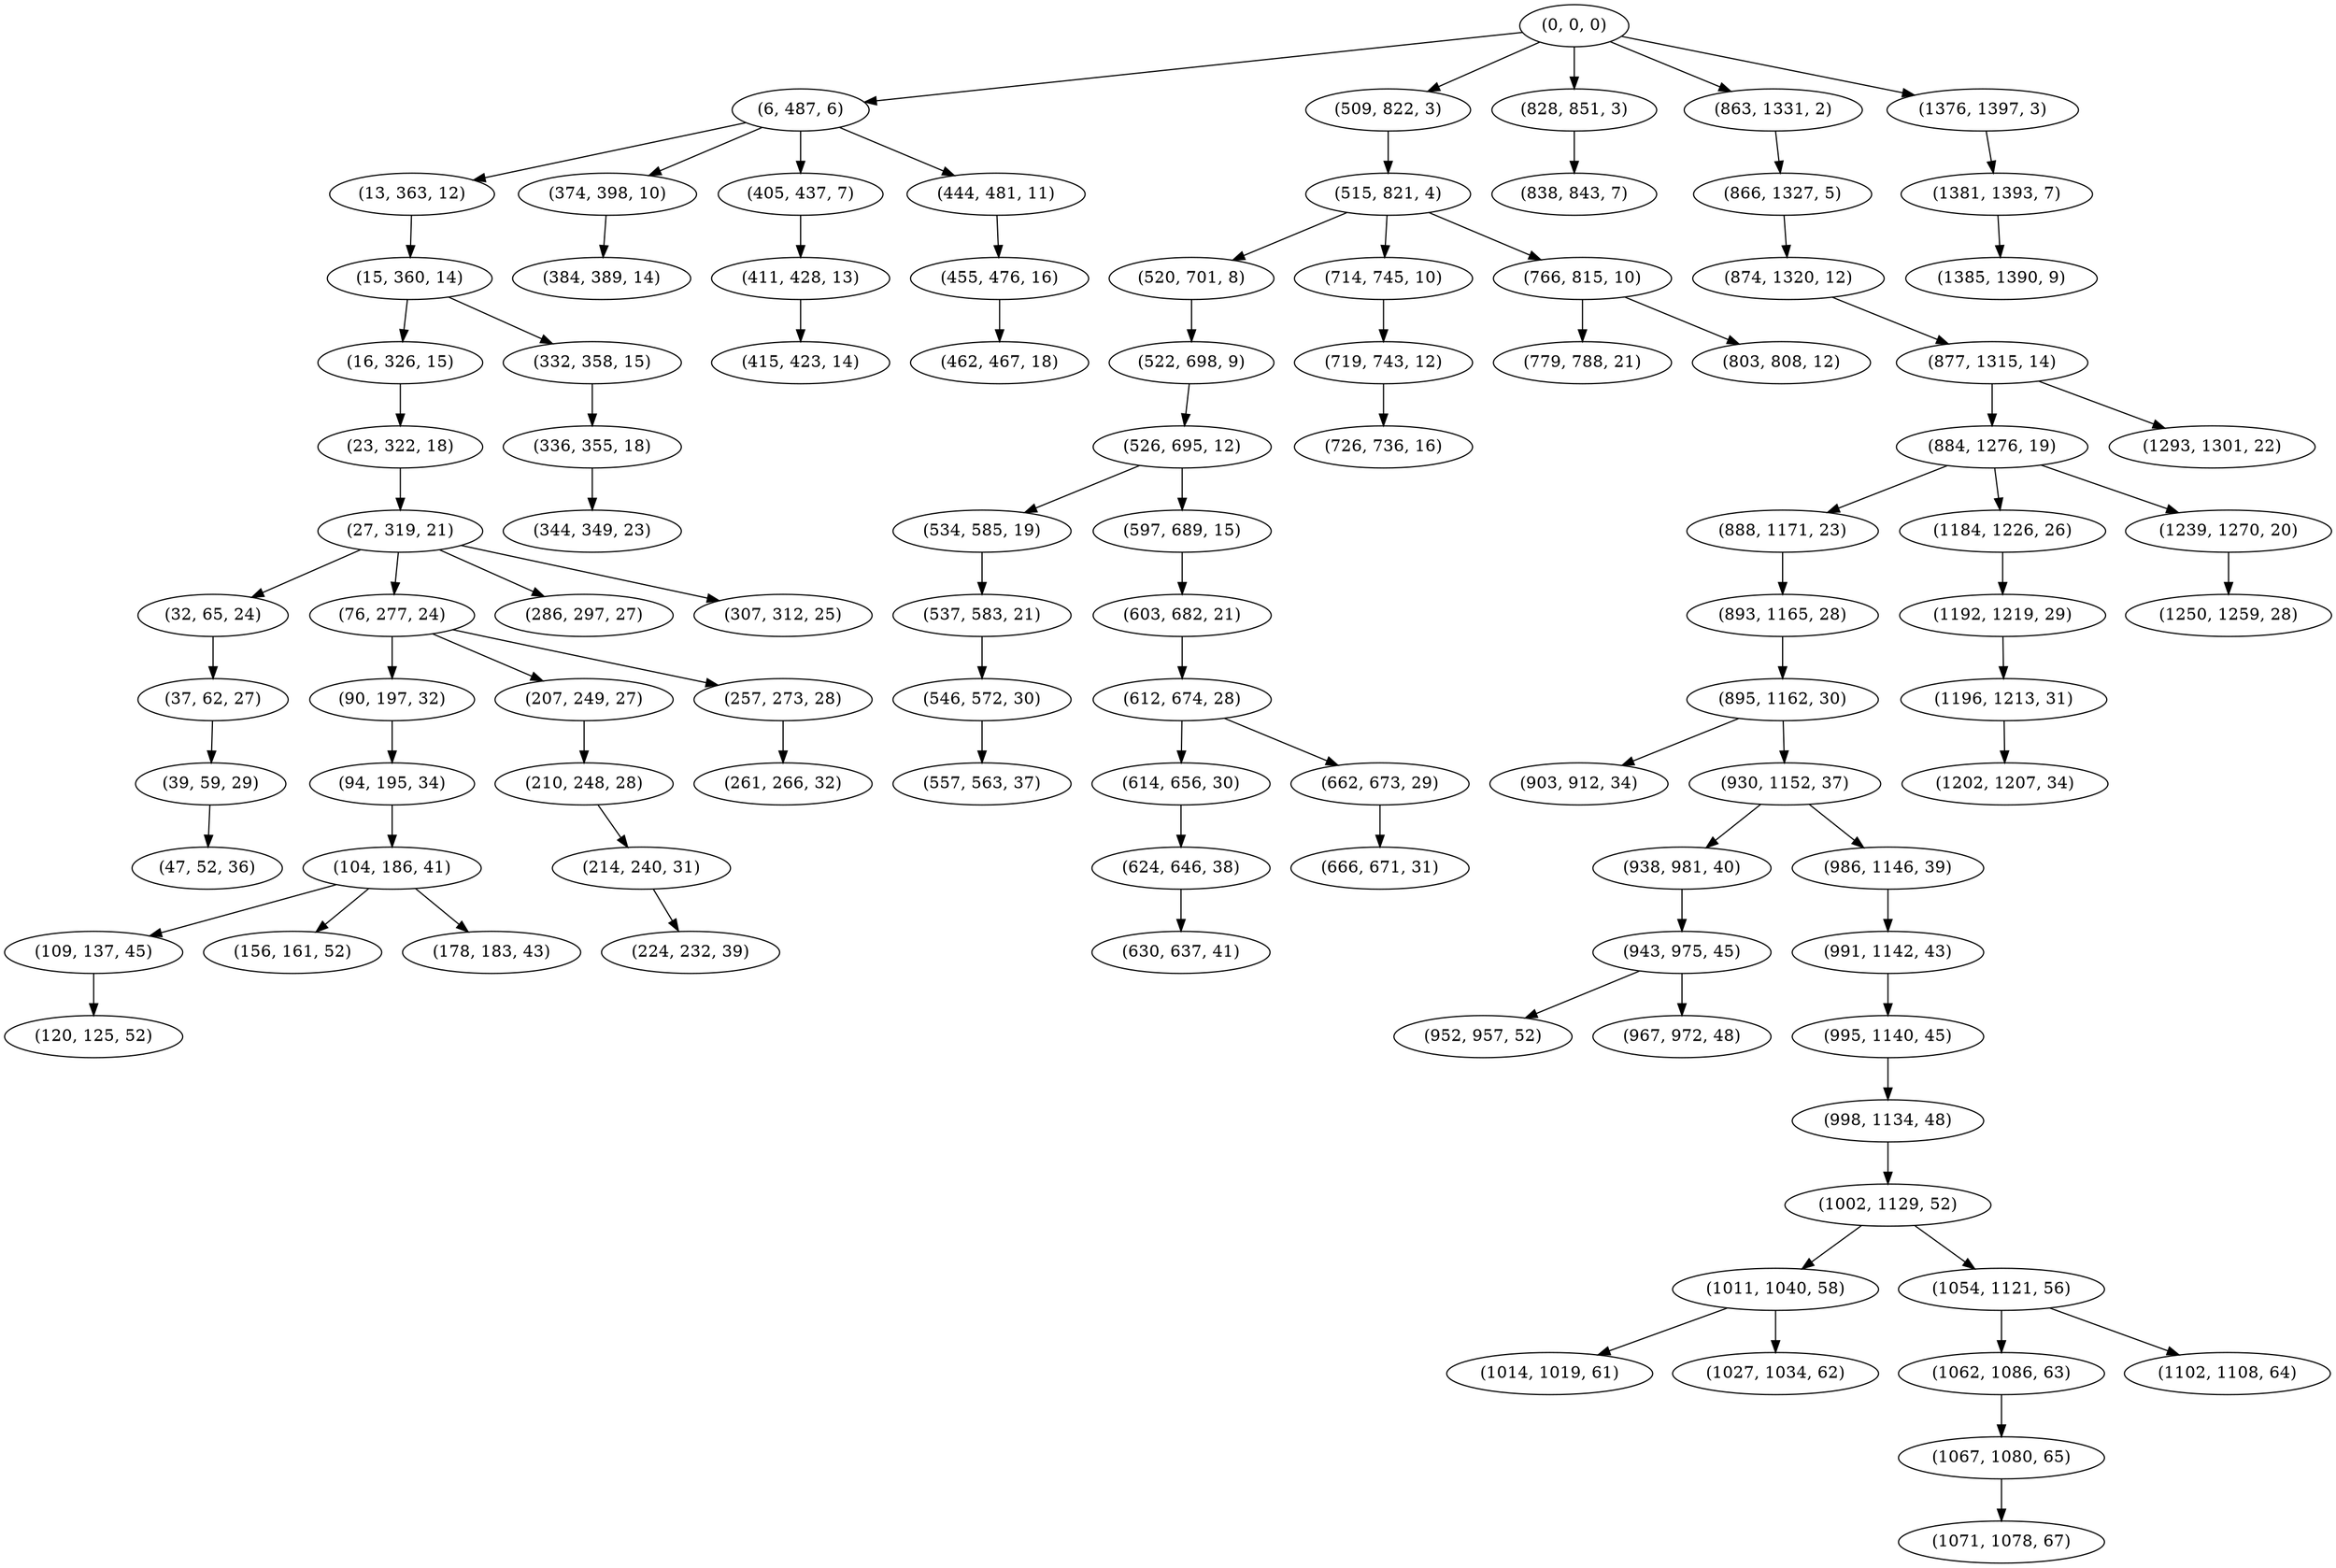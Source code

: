 digraph tree {
    "(0, 0, 0)";
    "(6, 487, 6)";
    "(13, 363, 12)";
    "(15, 360, 14)";
    "(16, 326, 15)";
    "(23, 322, 18)";
    "(27, 319, 21)";
    "(32, 65, 24)";
    "(37, 62, 27)";
    "(39, 59, 29)";
    "(47, 52, 36)";
    "(76, 277, 24)";
    "(90, 197, 32)";
    "(94, 195, 34)";
    "(104, 186, 41)";
    "(109, 137, 45)";
    "(120, 125, 52)";
    "(156, 161, 52)";
    "(178, 183, 43)";
    "(207, 249, 27)";
    "(210, 248, 28)";
    "(214, 240, 31)";
    "(224, 232, 39)";
    "(257, 273, 28)";
    "(261, 266, 32)";
    "(286, 297, 27)";
    "(307, 312, 25)";
    "(332, 358, 15)";
    "(336, 355, 18)";
    "(344, 349, 23)";
    "(374, 398, 10)";
    "(384, 389, 14)";
    "(405, 437, 7)";
    "(411, 428, 13)";
    "(415, 423, 14)";
    "(444, 481, 11)";
    "(455, 476, 16)";
    "(462, 467, 18)";
    "(509, 822, 3)";
    "(515, 821, 4)";
    "(520, 701, 8)";
    "(522, 698, 9)";
    "(526, 695, 12)";
    "(534, 585, 19)";
    "(537, 583, 21)";
    "(546, 572, 30)";
    "(557, 563, 37)";
    "(597, 689, 15)";
    "(603, 682, 21)";
    "(612, 674, 28)";
    "(614, 656, 30)";
    "(624, 646, 38)";
    "(630, 637, 41)";
    "(662, 673, 29)";
    "(666, 671, 31)";
    "(714, 745, 10)";
    "(719, 743, 12)";
    "(726, 736, 16)";
    "(766, 815, 10)";
    "(779, 788, 21)";
    "(803, 808, 12)";
    "(828, 851, 3)";
    "(838, 843, 7)";
    "(863, 1331, 2)";
    "(866, 1327, 5)";
    "(874, 1320, 12)";
    "(877, 1315, 14)";
    "(884, 1276, 19)";
    "(888, 1171, 23)";
    "(893, 1165, 28)";
    "(895, 1162, 30)";
    "(903, 912, 34)";
    "(930, 1152, 37)";
    "(938, 981, 40)";
    "(943, 975, 45)";
    "(952, 957, 52)";
    "(967, 972, 48)";
    "(986, 1146, 39)";
    "(991, 1142, 43)";
    "(995, 1140, 45)";
    "(998, 1134, 48)";
    "(1002, 1129, 52)";
    "(1011, 1040, 58)";
    "(1014, 1019, 61)";
    "(1027, 1034, 62)";
    "(1054, 1121, 56)";
    "(1062, 1086, 63)";
    "(1067, 1080, 65)";
    "(1071, 1078, 67)";
    "(1102, 1108, 64)";
    "(1184, 1226, 26)";
    "(1192, 1219, 29)";
    "(1196, 1213, 31)";
    "(1202, 1207, 34)";
    "(1239, 1270, 20)";
    "(1250, 1259, 28)";
    "(1293, 1301, 22)";
    "(1376, 1397, 3)";
    "(1381, 1393, 7)";
    "(1385, 1390, 9)";
    "(0, 0, 0)" -> "(6, 487, 6)";
    "(0, 0, 0)" -> "(509, 822, 3)";
    "(0, 0, 0)" -> "(828, 851, 3)";
    "(0, 0, 0)" -> "(863, 1331, 2)";
    "(0, 0, 0)" -> "(1376, 1397, 3)";
    "(6, 487, 6)" -> "(13, 363, 12)";
    "(6, 487, 6)" -> "(374, 398, 10)";
    "(6, 487, 6)" -> "(405, 437, 7)";
    "(6, 487, 6)" -> "(444, 481, 11)";
    "(13, 363, 12)" -> "(15, 360, 14)";
    "(15, 360, 14)" -> "(16, 326, 15)";
    "(15, 360, 14)" -> "(332, 358, 15)";
    "(16, 326, 15)" -> "(23, 322, 18)";
    "(23, 322, 18)" -> "(27, 319, 21)";
    "(27, 319, 21)" -> "(32, 65, 24)";
    "(27, 319, 21)" -> "(76, 277, 24)";
    "(27, 319, 21)" -> "(286, 297, 27)";
    "(27, 319, 21)" -> "(307, 312, 25)";
    "(32, 65, 24)" -> "(37, 62, 27)";
    "(37, 62, 27)" -> "(39, 59, 29)";
    "(39, 59, 29)" -> "(47, 52, 36)";
    "(76, 277, 24)" -> "(90, 197, 32)";
    "(76, 277, 24)" -> "(207, 249, 27)";
    "(76, 277, 24)" -> "(257, 273, 28)";
    "(90, 197, 32)" -> "(94, 195, 34)";
    "(94, 195, 34)" -> "(104, 186, 41)";
    "(104, 186, 41)" -> "(109, 137, 45)";
    "(104, 186, 41)" -> "(156, 161, 52)";
    "(104, 186, 41)" -> "(178, 183, 43)";
    "(109, 137, 45)" -> "(120, 125, 52)";
    "(207, 249, 27)" -> "(210, 248, 28)";
    "(210, 248, 28)" -> "(214, 240, 31)";
    "(214, 240, 31)" -> "(224, 232, 39)";
    "(257, 273, 28)" -> "(261, 266, 32)";
    "(332, 358, 15)" -> "(336, 355, 18)";
    "(336, 355, 18)" -> "(344, 349, 23)";
    "(374, 398, 10)" -> "(384, 389, 14)";
    "(405, 437, 7)" -> "(411, 428, 13)";
    "(411, 428, 13)" -> "(415, 423, 14)";
    "(444, 481, 11)" -> "(455, 476, 16)";
    "(455, 476, 16)" -> "(462, 467, 18)";
    "(509, 822, 3)" -> "(515, 821, 4)";
    "(515, 821, 4)" -> "(520, 701, 8)";
    "(515, 821, 4)" -> "(714, 745, 10)";
    "(515, 821, 4)" -> "(766, 815, 10)";
    "(520, 701, 8)" -> "(522, 698, 9)";
    "(522, 698, 9)" -> "(526, 695, 12)";
    "(526, 695, 12)" -> "(534, 585, 19)";
    "(526, 695, 12)" -> "(597, 689, 15)";
    "(534, 585, 19)" -> "(537, 583, 21)";
    "(537, 583, 21)" -> "(546, 572, 30)";
    "(546, 572, 30)" -> "(557, 563, 37)";
    "(597, 689, 15)" -> "(603, 682, 21)";
    "(603, 682, 21)" -> "(612, 674, 28)";
    "(612, 674, 28)" -> "(614, 656, 30)";
    "(612, 674, 28)" -> "(662, 673, 29)";
    "(614, 656, 30)" -> "(624, 646, 38)";
    "(624, 646, 38)" -> "(630, 637, 41)";
    "(662, 673, 29)" -> "(666, 671, 31)";
    "(714, 745, 10)" -> "(719, 743, 12)";
    "(719, 743, 12)" -> "(726, 736, 16)";
    "(766, 815, 10)" -> "(779, 788, 21)";
    "(766, 815, 10)" -> "(803, 808, 12)";
    "(828, 851, 3)" -> "(838, 843, 7)";
    "(863, 1331, 2)" -> "(866, 1327, 5)";
    "(866, 1327, 5)" -> "(874, 1320, 12)";
    "(874, 1320, 12)" -> "(877, 1315, 14)";
    "(877, 1315, 14)" -> "(884, 1276, 19)";
    "(877, 1315, 14)" -> "(1293, 1301, 22)";
    "(884, 1276, 19)" -> "(888, 1171, 23)";
    "(884, 1276, 19)" -> "(1184, 1226, 26)";
    "(884, 1276, 19)" -> "(1239, 1270, 20)";
    "(888, 1171, 23)" -> "(893, 1165, 28)";
    "(893, 1165, 28)" -> "(895, 1162, 30)";
    "(895, 1162, 30)" -> "(903, 912, 34)";
    "(895, 1162, 30)" -> "(930, 1152, 37)";
    "(930, 1152, 37)" -> "(938, 981, 40)";
    "(930, 1152, 37)" -> "(986, 1146, 39)";
    "(938, 981, 40)" -> "(943, 975, 45)";
    "(943, 975, 45)" -> "(952, 957, 52)";
    "(943, 975, 45)" -> "(967, 972, 48)";
    "(986, 1146, 39)" -> "(991, 1142, 43)";
    "(991, 1142, 43)" -> "(995, 1140, 45)";
    "(995, 1140, 45)" -> "(998, 1134, 48)";
    "(998, 1134, 48)" -> "(1002, 1129, 52)";
    "(1002, 1129, 52)" -> "(1011, 1040, 58)";
    "(1002, 1129, 52)" -> "(1054, 1121, 56)";
    "(1011, 1040, 58)" -> "(1014, 1019, 61)";
    "(1011, 1040, 58)" -> "(1027, 1034, 62)";
    "(1054, 1121, 56)" -> "(1062, 1086, 63)";
    "(1054, 1121, 56)" -> "(1102, 1108, 64)";
    "(1062, 1086, 63)" -> "(1067, 1080, 65)";
    "(1067, 1080, 65)" -> "(1071, 1078, 67)";
    "(1184, 1226, 26)" -> "(1192, 1219, 29)";
    "(1192, 1219, 29)" -> "(1196, 1213, 31)";
    "(1196, 1213, 31)" -> "(1202, 1207, 34)";
    "(1239, 1270, 20)" -> "(1250, 1259, 28)";
    "(1376, 1397, 3)" -> "(1381, 1393, 7)";
    "(1381, 1393, 7)" -> "(1385, 1390, 9)";
}

